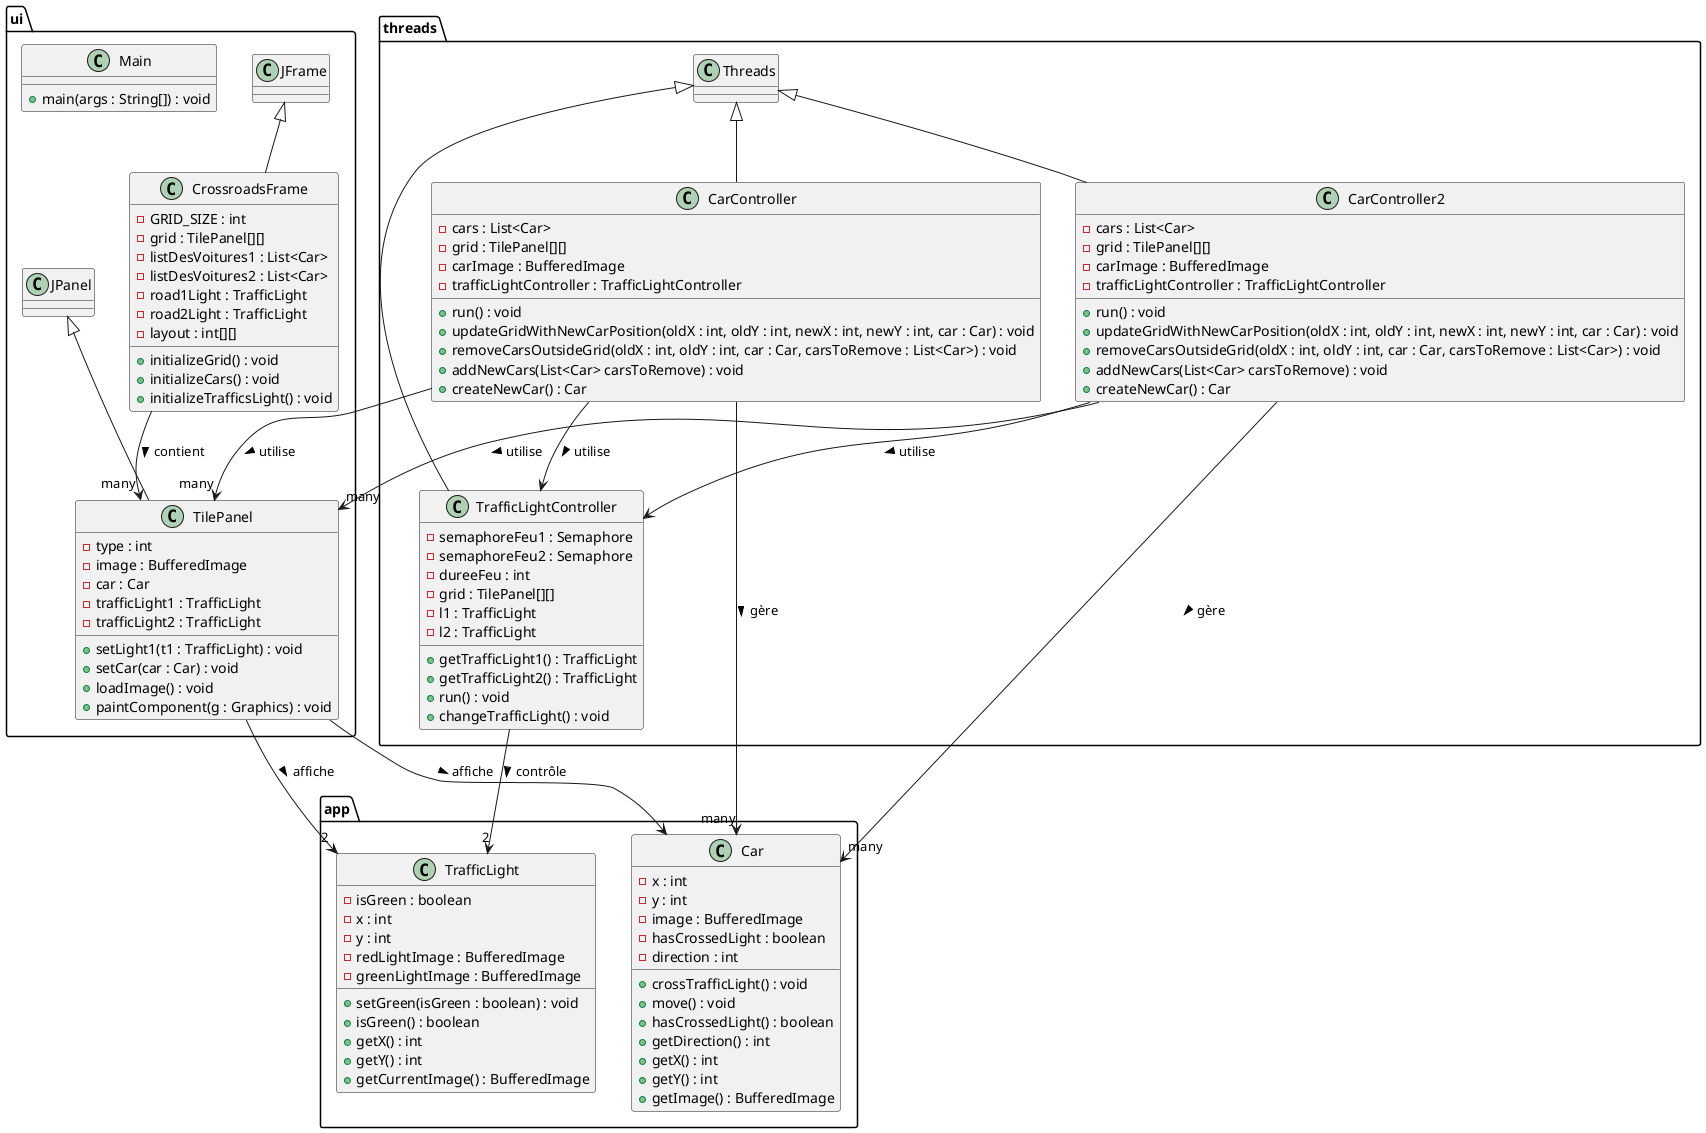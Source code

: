@startuml

package app {
    class Car {
        - x : int
        - y : int
        - image : BufferedImage
        - hasCrossedLight : boolean
        - direction : int
        + crossTrafficLight() : void
        + move() : void
        + hasCrossedLight() : boolean
        + getDirection() : int
        + getX() : int
        + getY() : int
        + getImage() : BufferedImage
    }

    class TrafficLight {
        - isGreen : boolean
        - x : int
        - y : int
        - redLightImage : BufferedImage
        - greenLightImage : BufferedImage
        + setGreen(isGreen : boolean) : void
        + isGreen() : boolean
        + getX() : int
        + getY() : int
        + getCurrentImage() : BufferedImage
    }
}

package threads {
    class CarController extends Threads {
        - cars : List<Car>
        - grid : TilePanel[][]
        - carImage : BufferedImage
        - trafficLightController : TrafficLightController
        + run() : void
        + updateGridWithNewCarPosition(oldX : int, oldY : int, newX : int, newY : int, car : Car) : void
        + removeCarsOutsideGrid(oldX : int, oldY : int, car : Car, carsToRemove : List<Car>) : void
        + addNewCars(List<Car> carsToRemove) : void
        + createNewCar() : Car
    }

    class CarController2 extends Threads {
        - cars : List<Car>
        - grid : TilePanel[][]
        - carImage : BufferedImage
        - trafficLightController : TrafficLightController
        + run() : void
        + updateGridWithNewCarPosition(oldX : int, oldY : int, newX : int, newY : int, car : Car) : void
        + removeCarsOutsideGrid(oldX : int, oldY : int, car : Car, carsToRemove : List<Car>) : void
        + addNewCars(List<Car> carsToRemove) : void
        + createNewCar() : Car
    }

    class TrafficLightController extends Threads {
        - semaphoreFeu1 : Semaphore
        - semaphoreFeu2 : Semaphore
        - dureeFeu : int
        - grid : TilePanel[][]
        - l1 : TrafficLight
        - l2 : TrafficLight
        + getTrafficLight1() : TrafficLight
        + getTrafficLight2() : TrafficLight
        + run() : void
        + changeTrafficLight() : void
    }
}

package ui {
    class CrossroadsFrame extends JFrame {
        - GRID_SIZE : int
        - grid : TilePanel[][]
        - listDesVoitures1 : List<Car>
        - listDesVoitures2 : List<Car>
        - road1Light : TrafficLight
        - road2Light : TrafficLight
        - layout : int[][]
        + initializeGrid() : void
        + initializeCars() : void
        + initializeTrafficsLight() : void
    }

        class Main {
            + main(args : String[]) : void
        }

        class TilePanel extends JPanel {
            - type : int
            - image : BufferedImage
            - car : Car
            - trafficLight1 : TrafficLight
            - trafficLight2 : TrafficLight
            + setLight1(t1 : TrafficLight) : void
            + setCar(car : Car) : void
            + loadImage() : void
            + paintComponent(g : Graphics) : void
        }
}

CarController --> "many" Car : gère >
CarController --> "many" TilePanel : utilise >
CarController --> TrafficLightController : utilise >
CarController2 --> "many" Car : gère >
CarController2 --> "many" TilePanel : utilise >
CarController2 --> TrafficLightController : utilise >
TrafficLightController --> "2" TrafficLight : contrôle >
CrossroadsFrame --> "many" TilePanel : contient >
TilePanel --> Car : affiche >
TilePanel --> "2" TrafficLight : affiche >

@enduml
